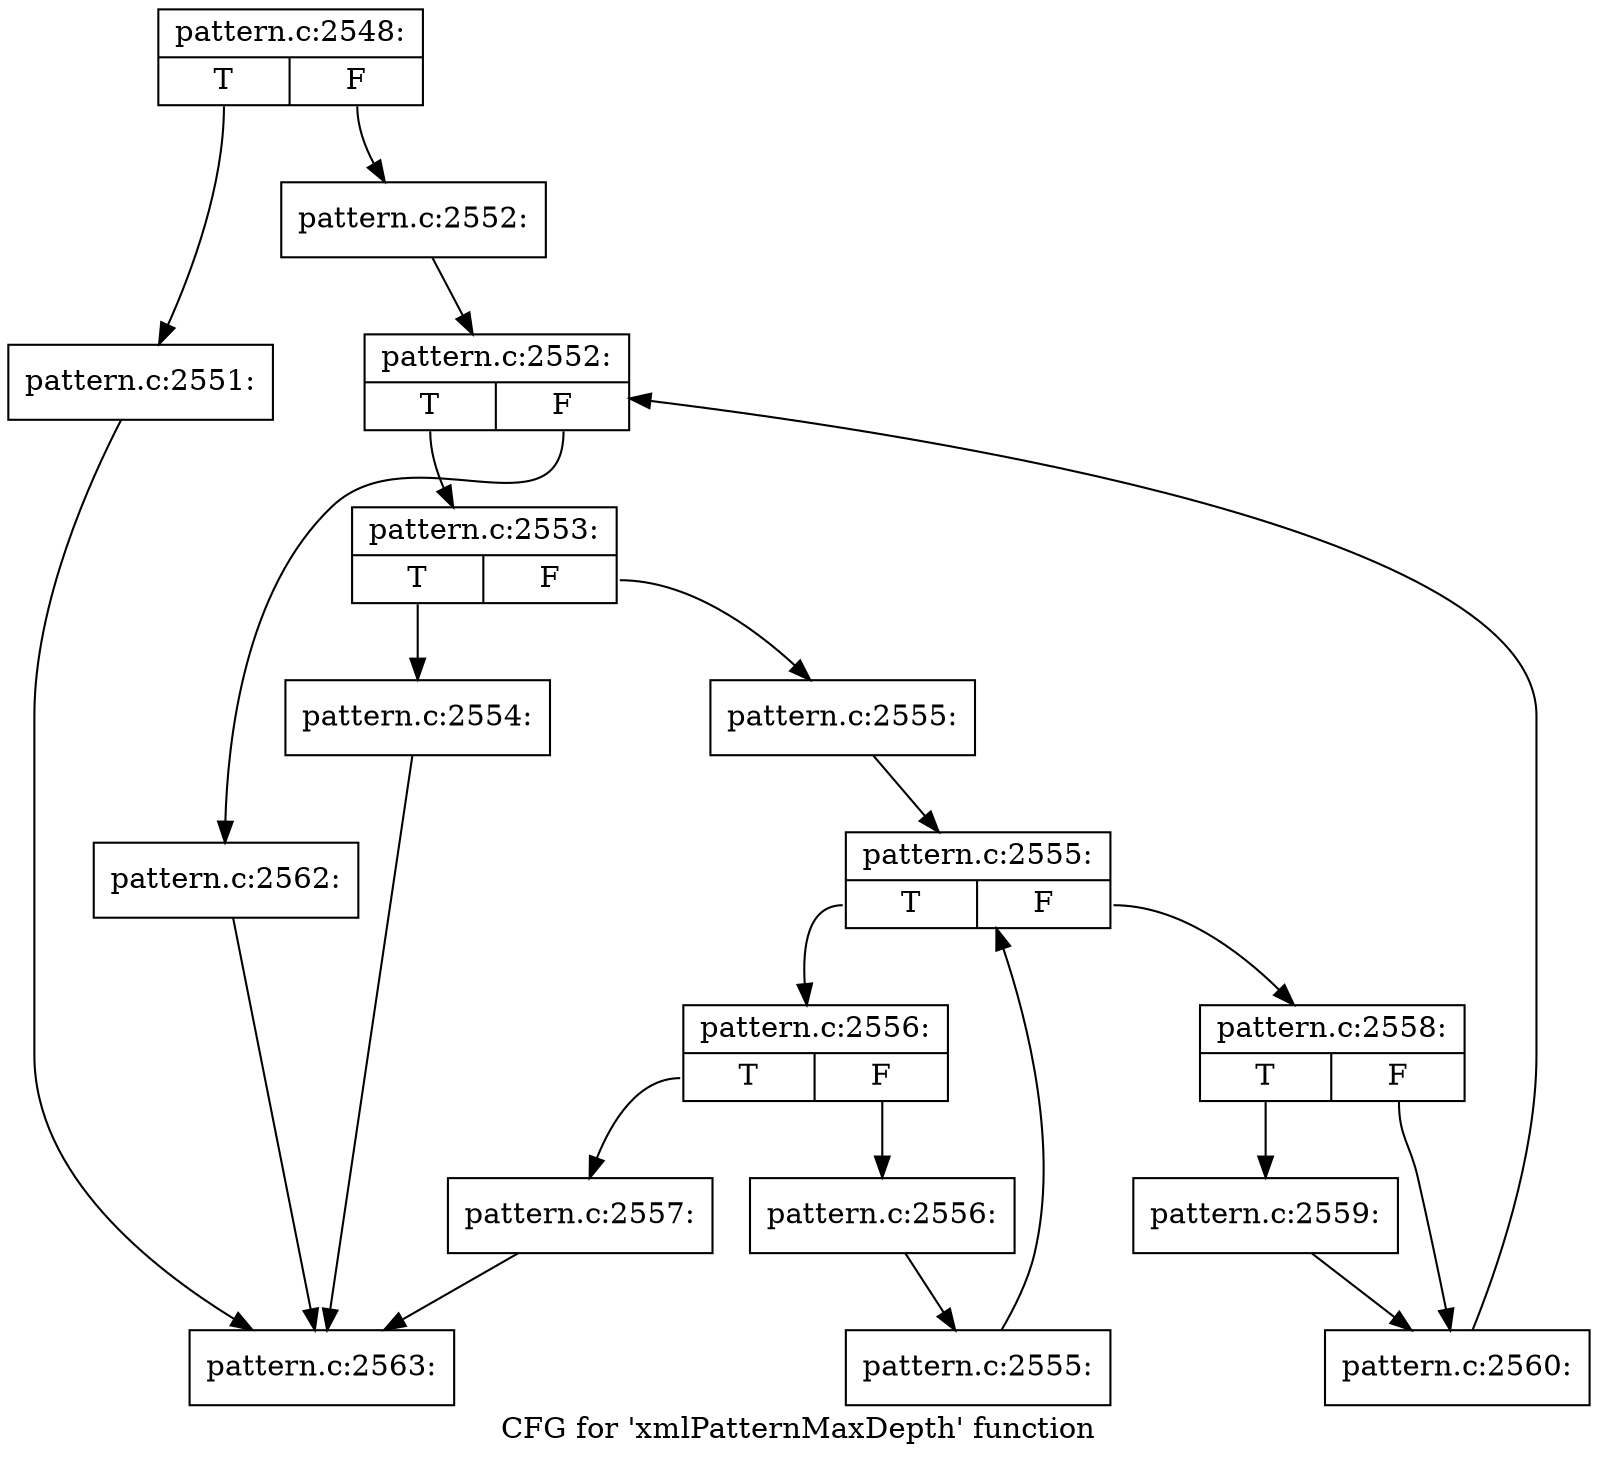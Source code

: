 digraph "CFG for 'xmlPatternMaxDepth' function" {
	label="CFG for 'xmlPatternMaxDepth' function";

	Node0x464dde0 [shape=record,label="{pattern.c:2548:|{<s0>T|<s1>F}}"];
	Node0x464dde0:s0 -> Node0x464db90;
	Node0x464dde0:s1 -> Node0x464dbe0;
	Node0x464db90 [shape=record,label="{pattern.c:2551:}"];
	Node0x464db90 -> Node0x464ed40;
	Node0x464dbe0 [shape=record,label="{pattern.c:2552:}"];
	Node0x464dbe0 -> Node0x464fa90;
	Node0x464fa90 [shape=record,label="{pattern.c:2552:|{<s0>T|<s1>F}}"];
	Node0x464fa90:s0 -> Node0x464fe80;
	Node0x464fa90:s1 -> Node0x464fcb0;
	Node0x464fe80 [shape=record,label="{pattern.c:2553:|{<s0>T|<s1>F}}"];
	Node0x464fe80:s0 -> Node0x4650040;
	Node0x464fe80:s1 -> Node0x4650090;
	Node0x4650040 [shape=record,label="{pattern.c:2554:}"];
	Node0x4650040 -> Node0x464ed40;
	Node0x4650090 [shape=record,label="{pattern.c:2555:}"];
	Node0x4650090 -> Node0x46506d0;
	Node0x46506d0 [shape=record,label="{pattern.c:2555:|{<s0>T|<s1>F}}"];
	Node0x46506d0:s0 -> Node0x46509b0;
	Node0x46506d0:s1 -> Node0x4650530;
	Node0x46509b0 [shape=record,label="{pattern.c:2556:|{<s0>T|<s1>F}}"];
	Node0x46509b0:s0 -> Node0x4650f40;
	Node0x46509b0:s1 -> Node0x4650f90;
	Node0x4650f40 [shape=record,label="{pattern.c:2557:}"];
	Node0x4650f40 -> Node0x464ed40;
	Node0x4650f90 [shape=record,label="{pattern.c:2556:}"];
	Node0x4650f90 -> Node0x4650920;
	Node0x4650920 [shape=record,label="{pattern.c:2555:}"];
	Node0x4650920 -> Node0x46506d0;
	Node0x4650530 [shape=record,label="{pattern.c:2558:|{<s0>T|<s1>F}}"];
	Node0x4650530:s0 -> Node0x4651c20;
	Node0x4650530:s1 -> Node0x4651c70;
	Node0x4651c20 [shape=record,label="{pattern.c:2559:}"];
	Node0x4651c20 -> Node0x4651c70;
	Node0x4651c70 [shape=record,label="{pattern.c:2560:}"];
	Node0x4651c70 -> Node0x464fa90;
	Node0x464fcb0 [shape=record,label="{pattern.c:2562:}"];
	Node0x464fcb0 -> Node0x464ed40;
	Node0x464ed40 [shape=record,label="{pattern.c:2563:}"];
}
